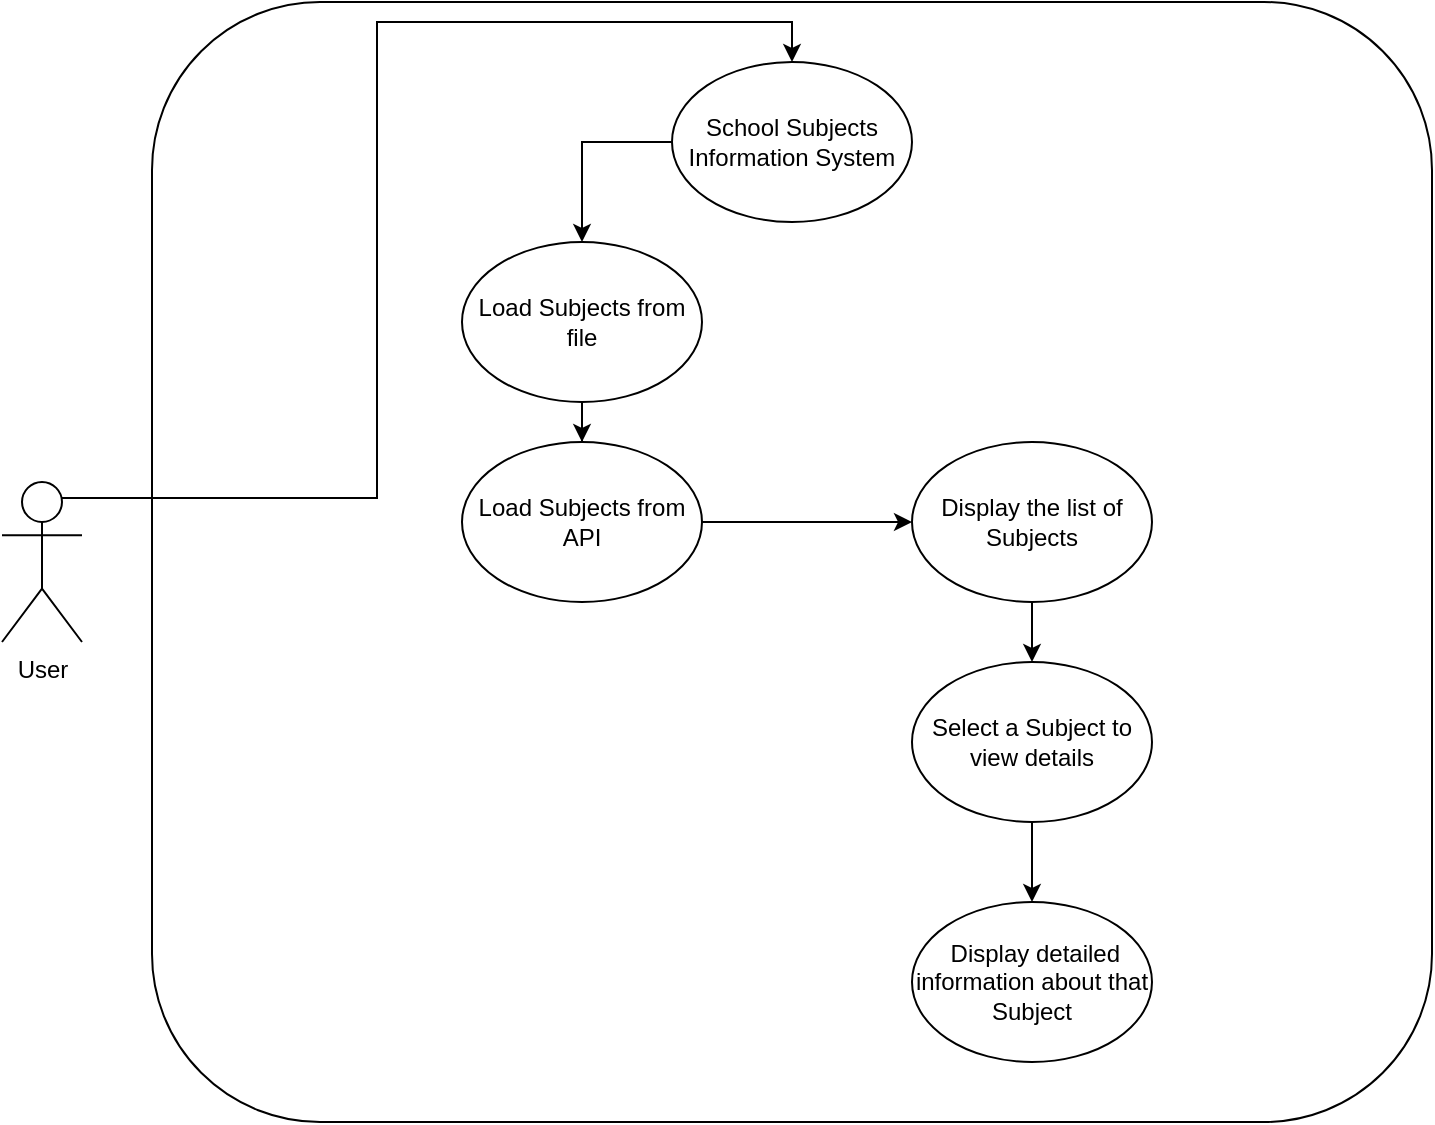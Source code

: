 <mxfile version="24.6.4" type="device">
  <diagram name="Page-1" id="RjhmofXIv5WCoaX1qZTH">
    <mxGraphModel dx="1687" dy="899" grid="1" gridSize="10" guides="1" tooltips="1" connect="1" arrows="1" fold="1" page="1" pageScale="1" pageWidth="850" pageHeight="1100" math="0" shadow="0">
      <root>
        <mxCell id="0" />
        <mxCell id="1" parent="0" />
        <mxCell id="Z2-0FA3duCkQMIqMBLnD-1" value="" style="rounded=1;whiteSpace=wrap;html=1;" vertex="1" parent="1">
          <mxGeometry x="105" y="210" width="640" height="560" as="geometry" />
        </mxCell>
        <mxCell id="Z2-0FA3duCkQMIqMBLnD-6" style="edgeStyle=orthogonalEdgeStyle;rounded=0;orthogonalLoop=1;jettySize=auto;html=1;exitX=0.75;exitY=0.1;exitDx=0;exitDy=0;exitPerimeter=0;entryX=0.5;entryY=0;entryDx=0;entryDy=0;" edge="1" parent="1" source="Z2-0FA3duCkQMIqMBLnD-2" target="Z2-0FA3duCkQMIqMBLnD-4">
          <mxGeometry relative="1" as="geometry" />
        </mxCell>
        <mxCell id="Z2-0FA3duCkQMIqMBLnD-2" value="User" style="shape=umlActor;verticalLabelPosition=bottom;verticalAlign=top;html=1;outlineConnect=0;" vertex="1" parent="1">
          <mxGeometry x="30" y="450" width="40" height="80" as="geometry" />
        </mxCell>
        <mxCell id="Z2-0FA3duCkQMIqMBLnD-22" style="edgeStyle=orthogonalEdgeStyle;rounded=0;orthogonalLoop=1;jettySize=auto;html=1;exitX=0;exitY=0.5;exitDx=0;exitDy=0;entryX=0.5;entryY=0;entryDx=0;entryDy=0;" edge="1" parent="1" source="Z2-0FA3duCkQMIqMBLnD-4" target="Z2-0FA3duCkQMIqMBLnD-11">
          <mxGeometry relative="1" as="geometry" />
        </mxCell>
        <mxCell id="Z2-0FA3duCkQMIqMBLnD-4" value="School Subjects Information &lt;span class=&quot;hljs-keyword&quot;&gt;System&lt;/span&gt;" style="ellipse;whiteSpace=wrap;html=1;" vertex="1" parent="1">
          <mxGeometry x="365" y="240" width="120" height="80" as="geometry" />
        </mxCell>
        <mxCell id="Z2-0FA3duCkQMIqMBLnD-16" value="" style="edgeStyle=orthogonalEdgeStyle;rounded=0;orthogonalLoop=1;jettySize=auto;html=1;" edge="1" parent="1" source="Z2-0FA3duCkQMIqMBLnD-11" target="Z2-0FA3duCkQMIqMBLnD-12">
          <mxGeometry relative="1" as="geometry" />
        </mxCell>
        <mxCell id="Z2-0FA3duCkQMIqMBLnD-11" value="Load Subjects from file" style="ellipse;whiteSpace=wrap;html=1;" vertex="1" parent="1">
          <mxGeometry x="260" y="330" width="120" height="80" as="geometry" />
        </mxCell>
        <mxCell id="Z2-0FA3duCkQMIqMBLnD-17" value="" style="edgeStyle=orthogonalEdgeStyle;rounded=0;orthogonalLoop=1;jettySize=auto;html=1;" edge="1" parent="1" source="Z2-0FA3duCkQMIqMBLnD-12" target="Z2-0FA3duCkQMIqMBLnD-13">
          <mxGeometry relative="1" as="geometry" />
        </mxCell>
        <mxCell id="Z2-0FA3duCkQMIqMBLnD-12" value="Load Subjects from API" style="ellipse;whiteSpace=wrap;html=1;" vertex="1" parent="1">
          <mxGeometry x="260" y="430" width="120" height="80" as="geometry" />
        </mxCell>
        <mxCell id="Z2-0FA3duCkQMIqMBLnD-21" value="" style="edgeStyle=orthogonalEdgeStyle;rounded=0;orthogonalLoop=1;jettySize=auto;html=1;" edge="1" parent="1" source="Z2-0FA3duCkQMIqMBLnD-13" target="Z2-0FA3duCkQMIqMBLnD-14">
          <mxGeometry relative="1" as="geometry" />
        </mxCell>
        <mxCell id="Z2-0FA3duCkQMIqMBLnD-13" value="Display the list of Subjects" style="ellipse;whiteSpace=wrap;html=1;" vertex="1" parent="1">
          <mxGeometry x="485" y="430" width="120" height="80" as="geometry" />
        </mxCell>
        <mxCell id="Z2-0FA3duCkQMIqMBLnD-19" value="" style="edgeStyle=orthogonalEdgeStyle;rounded=0;orthogonalLoop=1;jettySize=auto;html=1;" edge="1" parent="1" source="Z2-0FA3duCkQMIqMBLnD-14" target="Z2-0FA3duCkQMIqMBLnD-15">
          <mxGeometry relative="1" as="geometry" />
        </mxCell>
        <mxCell id="Z2-0FA3duCkQMIqMBLnD-14" value="Select a Subject to view details" style="ellipse;whiteSpace=wrap;html=1;" vertex="1" parent="1">
          <mxGeometry x="485" y="540" width="120" height="80" as="geometry" />
        </mxCell>
        <mxCell id="Z2-0FA3duCkQMIqMBLnD-15" value="&amp;nbsp;Display detailed information about that Subject" style="ellipse;whiteSpace=wrap;html=1;" vertex="1" parent="1">
          <mxGeometry x="485" y="660" width="120" height="80" as="geometry" />
        </mxCell>
      </root>
    </mxGraphModel>
  </diagram>
</mxfile>
